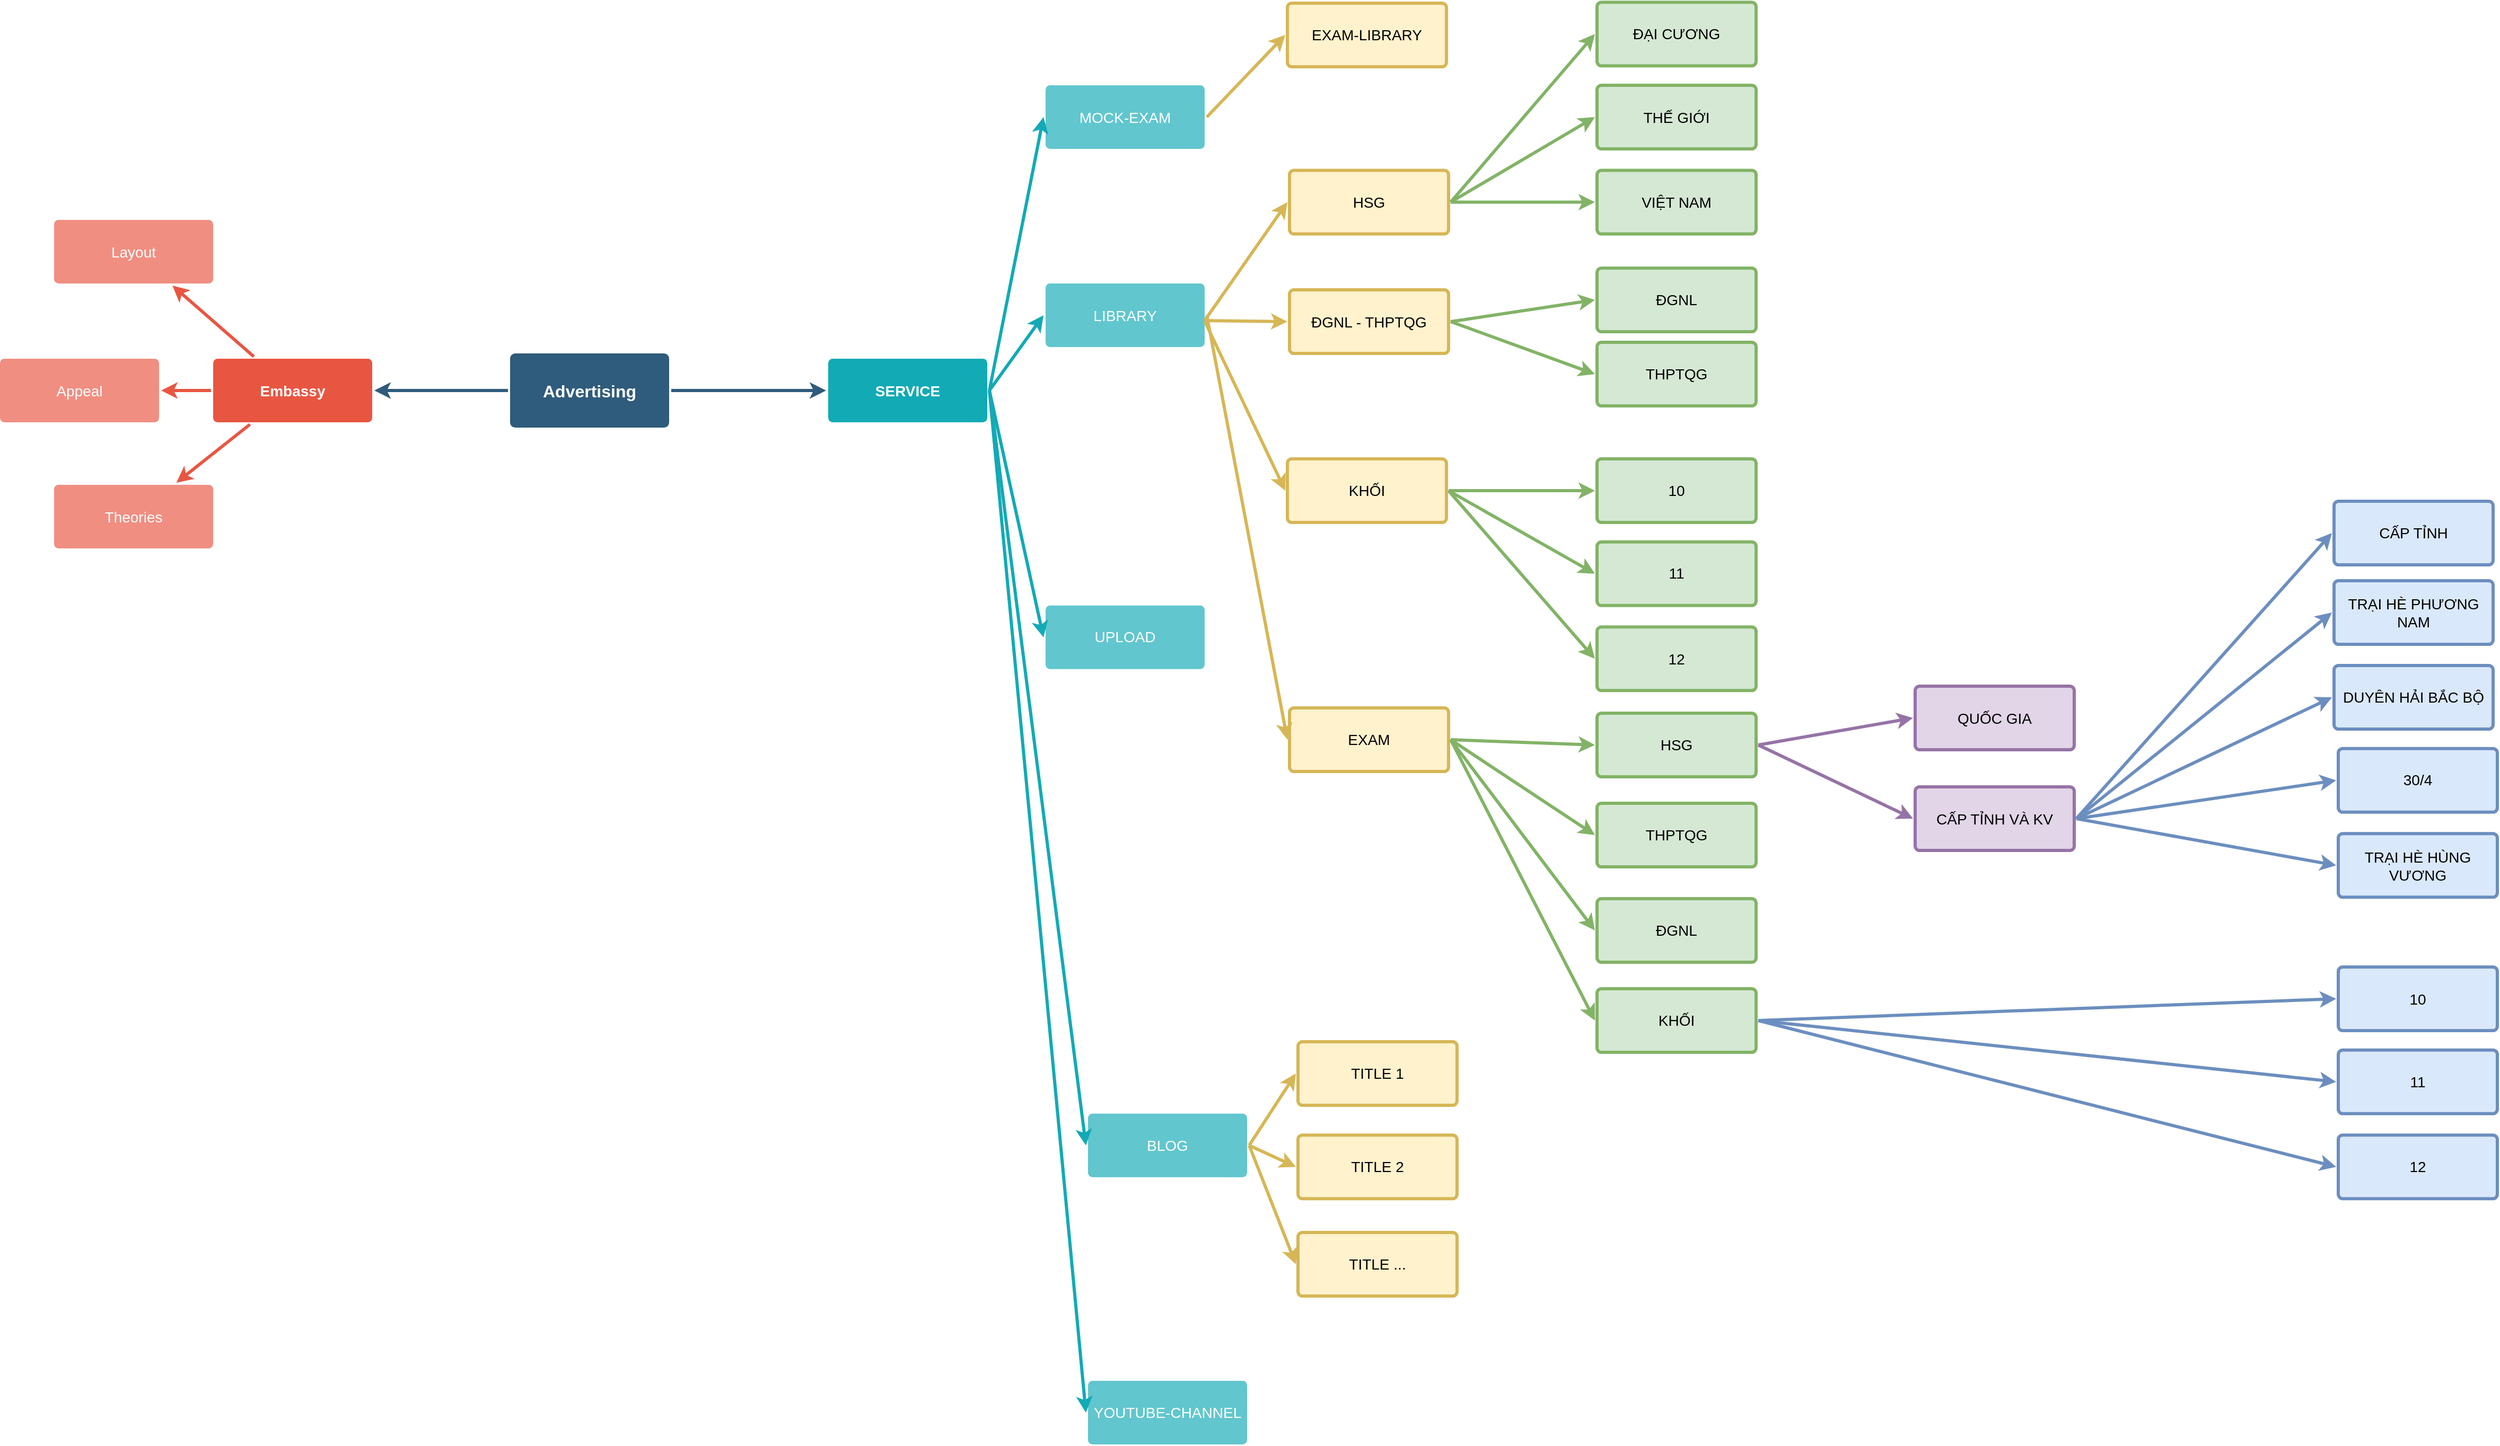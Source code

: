 <mxfile version="21.1.1" type="github">
  <diagram id="6a731a19-8d31-9384-78a2-239565b7b9f0" name="Page-1">
    <mxGraphModel dx="2280" dy="1538" grid="1" gridSize="10" guides="1" tooltips="1" connect="1" arrows="1" fold="1" page="1" pageScale="1" pageWidth="4681" pageHeight="3300" background="none" math="0" shadow="0">
      <root>
        <mxCell id="0" />
        <mxCell id="1" parent="0" />
        <mxCell id="1746" value="" style="edgeStyle=none;rounded=0;jumpStyle=none;html=1;shadow=0;labelBackgroundColor=none;startArrow=none;startFill=0;endArrow=classic;endFill=1;jettySize=auto;orthogonalLoop=1;strokeColor=#2F5B7C;strokeWidth=3;fontFamily=Helvetica;fontSize=16;fontColor=#23445D;spacing=5;" parent="1" source="1749" target="1771" edge="1">
          <mxGeometry relative="1" as="geometry" />
        </mxCell>
        <mxCell id="1748" value="" style="edgeStyle=none;rounded=0;jumpStyle=none;html=1;shadow=0;labelBackgroundColor=none;startArrow=none;startFill=0;endArrow=classic;endFill=1;jettySize=auto;orthogonalLoop=1;strokeColor=#2F5B7C;strokeWidth=3;fontFamily=Helvetica;fontSize=16;fontColor=#23445D;spacing=5;" parent="1" source="1749" target="1753" edge="1">
          <mxGeometry relative="1" as="geometry" />
        </mxCell>
        <mxCell id="1749" value="Advertising" style="rounded=1;whiteSpace=wrap;html=1;shadow=0;labelBackgroundColor=none;strokeColor=none;strokeWidth=3;fillColor=#2F5B7C;fontFamily=Helvetica;fontSize=16;fontColor=#FFFFFF;align=center;fontStyle=1;spacing=5;arcSize=7;perimeterSpacing=2;" parent="1" vertex="1">
          <mxGeometry x="495" y="380.5" width="150" height="70" as="geometry" />
        </mxCell>
        <mxCell id="1750" value="" style="edgeStyle=none;rounded=1;jumpStyle=none;html=1;shadow=0;labelBackgroundColor=none;startArrow=none;startFill=0;jettySize=auto;orthogonalLoop=1;strokeColor=#E85642;strokeWidth=3;fontFamily=Helvetica;fontSize=14;fontColor=#FFFFFF;spacing=5;fontStyle=1;fillColor=#b0e3e6;" parent="1" source="1753" target="1756" edge="1">
          <mxGeometry relative="1" as="geometry" />
        </mxCell>
        <mxCell id="1751" value="" style="edgeStyle=none;rounded=1;jumpStyle=none;html=1;shadow=0;labelBackgroundColor=none;startArrow=none;startFill=0;jettySize=auto;orthogonalLoop=1;strokeColor=#E85642;strokeWidth=3;fontFamily=Helvetica;fontSize=14;fontColor=#FFFFFF;spacing=5;fontStyle=1;fillColor=#b0e3e6;" parent="1" source="1753" target="1755" edge="1">
          <mxGeometry relative="1" as="geometry" />
        </mxCell>
        <mxCell id="1752" value="" style="edgeStyle=none;rounded=1;jumpStyle=none;html=1;shadow=0;labelBackgroundColor=none;startArrow=none;startFill=0;jettySize=auto;orthogonalLoop=1;strokeColor=#E85642;strokeWidth=3;fontFamily=Helvetica;fontSize=14;fontColor=#FFFFFF;spacing=5;fontStyle=1;fillColor=#b0e3e6;" parent="1" source="1753" target="1754" edge="1">
          <mxGeometry relative="1" as="geometry" />
        </mxCell>
        <mxCell id="1753" value="Embassy" style="rounded=1;whiteSpace=wrap;html=1;shadow=0;labelBackgroundColor=none;strokeColor=none;strokeWidth=3;fillColor=#e85642;fontFamily=Helvetica;fontSize=14;fontColor=#FFFFFF;align=center;spacing=5;fontStyle=1;arcSize=7;perimeterSpacing=2;" parent="1" vertex="1">
          <mxGeometry x="215" y="385.5" width="150" height="60" as="geometry" />
        </mxCell>
        <mxCell id="1754" value="Theories" style="rounded=1;whiteSpace=wrap;html=1;shadow=0;labelBackgroundColor=none;strokeColor=none;strokeWidth=3;fillColor=#f08e81;fontFamily=Helvetica;fontSize=14;fontColor=#FFFFFF;align=center;spacing=5;fontStyle=0;arcSize=7;perimeterSpacing=2;" parent="1" vertex="1">
          <mxGeometry x="65" y="504.5" width="150" height="60" as="geometry" />
        </mxCell>
        <mxCell id="1755" value="Appeal" style="rounded=1;whiteSpace=wrap;html=1;shadow=0;labelBackgroundColor=none;strokeColor=none;strokeWidth=3;fillColor=#f08e81;fontFamily=Helvetica;fontSize=14;fontColor=#FFFFFF;align=center;spacing=5;fontStyle=0;arcSize=7;perimeterSpacing=2;" parent="1" vertex="1">
          <mxGeometry x="14" y="385.5" width="150" height="60" as="geometry" />
        </mxCell>
        <mxCell id="1756" value="Layout" style="rounded=1;whiteSpace=wrap;html=1;shadow=0;labelBackgroundColor=none;strokeColor=none;strokeWidth=3;fillColor=#f08e81;fontFamily=Helvetica;fontSize=14;fontColor=#FFFFFF;align=center;spacing=5;fontStyle=0;arcSize=7;perimeterSpacing=2;" parent="1" vertex="1">
          <mxGeometry x="65" y="254.5" width="150" height="60" as="geometry" />
        </mxCell>
        <mxCell id="1771" value="SERVICE" style="rounded=1;whiteSpace=wrap;html=1;shadow=0;labelBackgroundColor=none;strokeColor=none;strokeWidth=3;fillColor=#12aab5;fontFamily=Helvetica;fontSize=14;fontColor=#FFFFFF;align=center;spacing=5;fontStyle=1;arcSize=7;perimeterSpacing=2;" parent="1" vertex="1">
          <mxGeometry x="795" y="385.5" width="150" height="60" as="geometry" />
        </mxCell>
        <mxCell id="1772" value="UPLOAD" style="rounded=1;whiteSpace=wrap;html=1;shadow=0;labelBackgroundColor=none;strokeColor=none;strokeWidth=3;fillColor=#61c6ce;fontFamily=Helvetica;fontSize=14;fontColor=#FFFFFF;align=center;spacing=5;fontStyle=0;arcSize=7;perimeterSpacing=2;" parent="1" vertex="1">
          <mxGeometry x="1000" y="618.37" width="150" height="60" as="geometry" />
        </mxCell>
        <mxCell id="1773" value="" style="edgeStyle=none;rounded=1;jumpStyle=none;html=1;shadow=0;labelBackgroundColor=none;startArrow=none;startFill=0;jettySize=auto;orthogonalLoop=1;strokeColor=#12AAB5;strokeWidth=3;fontFamily=Helvetica;fontSize=14;fontColor=#FFFFFF;spacing=5;fontStyle=1;fillColor=#b0e3e6;entryX=0;entryY=0.5;entryDx=0;entryDy=0;exitX=1;exitY=0.5;exitDx=0;exitDy=0;" parent="1" source="1771" target="1772" edge="1">
          <mxGeometry relative="1" as="geometry" />
        </mxCell>
        <mxCell id="1774" value="BLOG" style="rounded=1;whiteSpace=wrap;html=1;shadow=0;labelBackgroundColor=none;strokeColor=none;strokeWidth=3;fillColor=#61c6ce;fontFamily=Helvetica;fontSize=14;fontColor=#FFFFFF;align=center;spacing=5;fontStyle=0;arcSize=7;perimeterSpacing=2;" parent="1" vertex="1">
          <mxGeometry x="1040" y="1097.87" width="150" height="60" as="geometry" />
        </mxCell>
        <mxCell id="1775" value="" style="edgeStyle=none;rounded=1;jumpStyle=none;html=1;shadow=0;labelBackgroundColor=none;startArrow=none;startFill=0;jettySize=auto;orthogonalLoop=1;strokeColor=#12AAB5;strokeWidth=3;fontFamily=Helvetica;fontSize=14;fontColor=#FFFFFF;spacing=5;fontStyle=1;fillColor=#b0e3e6;entryX=0;entryY=0.5;entryDx=0;entryDy=0;exitX=1;exitY=0.5;exitDx=0;exitDy=0;" parent="1" source="1771" target="1774" edge="1">
          <mxGeometry relative="1" as="geometry" />
        </mxCell>
        <mxCell id="1776" value="LIBRARY" style="rounded=1;whiteSpace=wrap;html=1;shadow=0;labelBackgroundColor=none;strokeColor=none;strokeWidth=3;fillColor=#61c6ce;fontFamily=Helvetica;fontSize=14;fontColor=#FFFFFF;align=center;spacing=5;fontStyle=0;arcSize=7;perimeterSpacing=2;" parent="1" vertex="1">
          <mxGeometry x="1000" y="314.5" width="150" height="60" as="geometry" />
        </mxCell>
        <mxCell id="1777" value="" style="edgeStyle=none;rounded=1;jumpStyle=none;html=1;shadow=0;labelBackgroundColor=none;startArrow=none;startFill=0;jettySize=auto;orthogonalLoop=1;strokeColor=#12AAB5;strokeWidth=3;fontFamily=Helvetica;fontSize=14;fontColor=#FFFFFF;spacing=5;fontStyle=1;fillColor=#b0e3e6;entryX=0;entryY=0.5;entryDx=0;entryDy=0;exitX=1;exitY=0.5;exitDx=0;exitDy=0;" parent="1" source="1771" target="1776" edge="1">
          <mxGeometry relative="1" as="geometry" />
        </mxCell>
        <mxCell id="1778" value="MOCK-EXAM" style="rounded=1;whiteSpace=wrap;html=1;shadow=0;labelBackgroundColor=none;strokeColor=none;strokeWidth=3;fillColor=#61c6ce;fontFamily=Helvetica;fontSize=14;fontColor=#FFFFFF;align=center;spacing=5;fontStyle=0;arcSize=7;perimeterSpacing=2;" parent="1" vertex="1">
          <mxGeometry x="1000" y="127.5" width="150" height="60" as="geometry" />
        </mxCell>
        <mxCell id="1779" value="" style="edgeStyle=none;rounded=1;jumpStyle=none;html=1;shadow=0;labelBackgroundColor=none;startArrow=none;startFill=0;jettySize=auto;orthogonalLoop=1;strokeColor=#12AAB5;strokeWidth=3;fontFamily=Helvetica;fontSize=14;fontColor=#FFFFFF;spacing=5;fontStyle=1;fillColor=#b0e3e6;entryX=0;entryY=0.5;entryDx=0;entryDy=0;exitX=1;exitY=0.5;exitDx=0;exitDy=0;" parent="1" source="1771" target="1778" edge="1">
          <mxGeometry relative="1" as="geometry" />
        </mxCell>
        <mxCell id="DbFOadBx9GIm5DyImWNw-1779" value="YOUTUBE-CHANNEL" style="rounded=1;whiteSpace=wrap;html=1;shadow=0;labelBackgroundColor=none;strokeColor=none;strokeWidth=3;fillColor=#61c6ce;fontFamily=Helvetica;fontSize=14;fontColor=#FFFFFF;align=center;spacing=5;fontStyle=0;arcSize=7;perimeterSpacing=2;" vertex="1" parent="1">
          <mxGeometry x="1040" y="1350" width="150" height="60" as="geometry" />
        </mxCell>
        <mxCell id="DbFOadBx9GIm5DyImWNw-1782" value="HSG" style="rounded=1;whiteSpace=wrap;html=1;shadow=0;labelBackgroundColor=none;strokeColor=#82b366;strokeWidth=3;fillColor=#d5e8d4;fontFamily=Helvetica;fontSize=14;align=center;spacing=5;fontStyle=0;arcSize=7;perimeterSpacing=2;" vertex="1" parent="1">
          <mxGeometry x="1520" y="720" width="150" height="60" as="geometry" />
        </mxCell>
        <mxCell id="DbFOadBx9GIm5DyImWNw-1785" value="" style="edgeStyle=none;rounded=1;jumpStyle=none;html=1;shadow=0;labelBackgroundColor=none;startArrow=none;startFill=0;jettySize=auto;orthogonalLoop=1;strokeColor=#82b366;strokeWidth=3;fontFamily=Helvetica;fontSize=14;fontColor=#FFFFFF;spacing=5;fontStyle=1;fillColor=#d5e8d4;entryX=0;entryY=0.5;entryDx=0;entryDy=0;exitX=1;exitY=0.5;exitDx=0;exitDy=0;" edge="1" parent="1" source="DbFOadBx9GIm5DyImWNw-1809" target="DbFOadBx9GIm5DyImWNw-1782">
          <mxGeometry relative="1" as="geometry">
            <mxPoint x="1722" y="59.5" as="sourcePoint" />
            <mxPoint x="1770" y="131" as="targetPoint" />
          </mxGeometry>
        </mxCell>
        <mxCell id="DbFOadBx9GIm5DyImWNw-1786" value="EXAM-LIBRARY" style="rounded=1;whiteSpace=wrap;html=1;shadow=0;labelBackgroundColor=none;strokeColor=#d6b656;strokeWidth=3;fillColor=#fff2cc;fontFamily=Helvetica;fontSize=14;align=center;spacing=5;fontStyle=0;arcSize=7;perimeterSpacing=2;" vertex="1" parent="1">
          <mxGeometry x="1228" y="50" width="150" height="60" as="geometry" />
        </mxCell>
        <mxCell id="DbFOadBx9GIm5DyImWNw-1787" value="" style="edgeStyle=none;rounded=1;jumpStyle=none;html=1;shadow=0;labelBackgroundColor=none;startArrow=none;startFill=0;jettySize=auto;orthogonalLoop=1;strokeColor=#d6b656;strokeWidth=3;fontFamily=Helvetica;fontSize=14;fontColor=#FFFFFF;spacing=5;fontStyle=1;fillColor=#fff2cc;entryX=0;entryY=0.5;entryDx=0;entryDy=0;exitX=1;exitY=0.5;exitDx=0;exitDy=0;" edge="1" parent="1" target="DbFOadBx9GIm5DyImWNw-1786" source="1778">
          <mxGeometry relative="1" as="geometry">
            <mxPoint x="1170" y="145" as="sourcePoint" />
            <mxPoint x="1026" y="181" as="targetPoint" />
          </mxGeometry>
        </mxCell>
        <mxCell id="DbFOadBx9GIm5DyImWNw-1788" value="HSG" style="rounded=1;whiteSpace=wrap;html=1;shadow=0;labelBackgroundColor=none;strokeColor=#d6b656;strokeWidth=3;fillColor=#fff2cc;fontFamily=Helvetica;fontSize=14;align=center;spacing=5;fontStyle=0;arcSize=7;perimeterSpacing=2;" vertex="1" parent="1">
          <mxGeometry x="1230" y="207.75" width="150" height="60" as="geometry" />
        </mxCell>
        <mxCell id="DbFOadBx9GIm5DyImWNw-1790" value="ĐGNL - THPTQG" style="rounded=1;whiteSpace=wrap;html=1;shadow=0;labelBackgroundColor=none;strokeColor=#d6b656;strokeWidth=3;fillColor=#fff2cc;fontFamily=Helvetica;fontSize=14;align=center;spacing=5;fontStyle=0;arcSize=7;perimeterSpacing=2;" vertex="1" parent="1">
          <mxGeometry x="1230" y="320.5" width="150" height="60" as="geometry" />
        </mxCell>
        <mxCell id="DbFOadBx9GIm5DyImWNw-1791" value="" style="edgeStyle=none;rounded=1;jumpStyle=none;html=1;shadow=0;labelBackgroundColor=none;startArrow=none;startFill=0;jettySize=auto;orthogonalLoop=1;strokeColor=#d6b656;strokeWidth=3;fontFamily=Helvetica;fontSize=14;fontColor=#FFFFFF;spacing=5;fontStyle=1;fillColor=#fff2cc;entryX=0;entryY=0.5;entryDx=0;entryDy=0;exitX=1;exitY=0.5;exitDx=0;exitDy=0;" edge="1" parent="1" target="DbFOadBx9GIm5DyImWNw-1788">
          <mxGeometry relative="1" as="geometry">
            <mxPoint x="1150" y="349.5" as="sourcePoint" />
            <mxPoint x="1006" y="385.5" as="targetPoint" />
          </mxGeometry>
        </mxCell>
        <mxCell id="DbFOadBx9GIm5DyImWNw-1793" value="" style="edgeStyle=none;rounded=1;jumpStyle=none;html=1;shadow=0;labelBackgroundColor=none;startArrow=none;startFill=0;jettySize=auto;orthogonalLoop=1;strokeColor=#d6b656;strokeWidth=3;fontFamily=Helvetica;fontSize=14;fontColor=#FFFFFF;spacing=5;fontStyle=1;fillColor=#fff2cc;entryX=0;entryY=0.5;entryDx=0;entryDy=0;exitX=1;exitY=0.5;exitDx=0;exitDy=0;" edge="1" parent="1" target="DbFOadBx9GIm5DyImWNw-1790">
          <mxGeometry relative="1" as="geometry">
            <mxPoint x="1150" y="349.5" as="sourcePoint" />
            <mxPoint x="1198" y="420.5" as="targetPoint" />
          </mxGeometry>
        </mxCell>
        <mxCell id="DbFOadBx9GIm5DyImWNw-1794" value="KHỐI" style="rounded=1;whiteSpace=wrap;html=1;shadow=0;labelBackgroundColor=none;strokeColor=#d6b656;strokeWidth=3;fillColor=#fff2cc;fontFamily=Helvetica;fontSize=14;align=center;spacing=5;fontStyle=0;arcSize=7;perimeterSpacing=2;" vertex="1" parent="1">
          <mxGeometry x="1228" y="480" width="150" height="60" as="geometry" />
        </mxCell>
        <mxCell id="DbFOadBx9GIm5DyImWNw-1795" value="" style="edgeStyle=none;rounded=1;jumpStyle=none;html=1;shadow=0;labelBackgroundColor=none;startArrow=none;startFill=0;jettySize=auto;orthogonalLoop=1;strokeColor=#d6b656;strokeWidth=3;fontFamily=Helvetica;fontSize=14;fontColor=#FFFFFF;spacing=5;fontStyle=1;fillColor=#fff2cc;entryX=0;entryY=0.5;entryDx=0;entryDy=0;" edge="1" parent="1" target="DbFOadBx9GIm5DyImWNw-1794">
          <mxGeometry relative="1" as="geometry">
            <mxPoint x="1150" y="350" as="sourcePoint" />
            <mxPoint x="1198" y="466" as="targetPoint" />
          </mxGeometry>
        </mxCell>
        <mxCell id="DbFOadBx9GIm5DyImWNw-1796" value="10" style="rounded=1;whiteSpace=wrap;html=1;shadow=0;labelBackgroundColor=none;strokeColor=#82b366;strokeWidth=3;fillColor=#d5e8d4;fontFamily=Helvetica;fontSize=14;align=center;spacing=5;fontStyle=0;arcSize=7;perimeterSpacing=2;" vertex="1" parent="1">
          <mxGeometry x="1520" y="480" width="150" height="60" as="geometry" />
        </mxCell>
        <mxCell id="DbFOadBx9GIm5DyImWNw-1797" value="" style="edgeStyle=none;rounded=1;jumpStyle=none;html=1;shadow=0;labelBackgroundColor=none;startArrow=none;startFill=0;jettySize=auto;orthogonalLoop=1;strokeColor=#82b366;strokeWidth=3;fontFamily=Helvetica;fontSize=14;fontColor=#FFFFFF;spacing=5;fontStyle=1;fillColor=#d5e8d4;entryX=0;entryY=0.5;entryDx=0;entryDy=0;exitX=1;exitY=0.5;exitDx=0;exitDy=0;" edge="1" parent="1" target="DbFOadBx9GIm5DyImWNw-1796" source="DbFOadBx9GIm5DyImWNw-1794">
          <mxGeometry relative="1" as="geometry">
            <mxPoint x="1670" y="358.38" as="sourcePoint" />
            <mxPoint x="1718" y="474.38" as="targetPoint" />
          </mxGeometry>
        </mxCell>
        <mxCell id="DbFOadBx9GIm5DyImWNw-1798" value="11" style="rounded=1;whiteSpace=wrap;html=1;shadow=0;labelBackgroundColor=none;strokeColor=#82b366;strokeWidth=3;fillColor=#d5e8d4;fontFamily=Helvetica;fontSize=14;align=center;spacing=5;fontStyle=0;arcSize=7;perimeterSpacing=2;" vertex="1" parent="1">
          <mxGeometry x="1520" y="558.37" width="150" height="60" as="geometry" />
        </mxCell>
        <mxCell id="DbFOadBx9GIm5DyImWNw-1799" value="" style="edgeStyle=none;rounded=1;jumpStyle=none;html=1;shadow=0;labelBackgroundColor=none;startArrow=none;startFill=0;jettySize=auto;orthogonalLoop=1;strokeColor=#82b366;strokeWidth=3;fontFamily=Helvetica;fontSize=14;fontColor=#FFFFFF;spacing=5;fontStyle=1;fillColor=#d5e8d4;entryX=0;entryY=0.5;entryDx=0;entryDy=0;exitX=1;exitY=0.5;exitDx=0;exitDy=0;" edge="1" parent="1" target="DbFOadBx9GIm5DyImWNw-1798" source="DbFOadBx9GIm5DyImWNw-1794">
          <mxGeometry relative="1" as="geometry">
            <mxPoint x="1670" y="470" as="sourcePoint" />
            <mxPoint x="1718" y="586" as="targetPoint" />
          </mxGeometry>
        </mxCell>
        <mxCell id="DbFOadBx9GIm5DyImWNw-1800" value="12" style="rounded=1;whiteSpace=wrap;html=1;shadow=0;labelBackgroundColor=none;strokeColor=#82b366;strokeWidth=3;fillColor=#d5e8d4;fontFamily=Helvetica;fontSize=14;align=center;spacing=5;fontStyle=0;arcSize=7;perimeterSpacing=2;" vertex="1" parent="1">
          <mxGeometry x="1520" y="638.62" width="150" height="60" as="geometry" />
        </mxCell>
        <mxCell id="DbFOadBx9GIm5DyImWNw-1801" value="" style="edgeStyle=none;rounded=1;jumpStyle=none;html=1;shadow=0;labelBackgroundColor=none;startArrow=none;startFill=0;jettySize=auto;orthogonalLoop=1;strokeColor=#82b366;strokeWidth=3;fontFamily=Helvetica;fontSize=14;fontColor=#FFFFFF;spacing=5;fontStyle=1;fillColor=#d5e8d4;entryX=0;entryY=0.5;entryDx=0;entryDy=0;exitX=1;exitY=0.5;exitDx=0;exitDy=0;" edge="1" parent="1" target="DbFOadBx9GIm5DyImWNw-1800" source="DbFOadBx9GIm5DyImWNw-1794">
          <mxGeometry relative="1" as="geometry">
            <mxPoint x="1620" y="530" as="sourcePoint" />
            <mxPoint x="1706" y="633" as="targetPoint" />
          </mxGeometry>
        </mxCell>
        <mxCell id="DbFOadBx9GIm5DyImWNw-1802" value="ĐẠI CƯƠNG" style="rounded=1;whiteSpace=wrap;html=1;shadow=0;labelBackgroundColor=none;strokeColor=#82b366;strokeWidth=3;fillColor=#d5e8d4;fontFamily=Helvetica;fontSize=14;align=center;spacing=5;fontStyle=0;arcSize=7;perimeterSpacing=2;" vertex="1" parent="1">
          <mxGeometry x="1520" y="49.13" width="150" height="60" as="geometry" />
        </mxCell>
        <mxCell id="DbFOadBx9GIm5DyImWNw-1803" value="" style="edgeStyle=none;rounded=1;jumpStyle=none;html=1;shadow=0;labelBackgroundColor=none;startArrow=none;startFill=0;jettySize=auto;orthogonalLoop=1;strokeColor=#82b366;strokeWidth=3;fontFamily=Helvetica;fontSize=14;fontColor=#FFFFFF;spacing=5;fontStyle=1;fillColor=#d5e8d4;entryX=0;entryY=0.5;entryDx=0;entryDy=0;exitX=1;exitY=0.5;exitDx=0;exitDy=0;" edge="1" parent="1" target="DbFOadBx9GIm5DyImWNw-1802" source="DbFOadBx9GIm5DyImWNw-1788">
          <mxGeometry relative="1" as="geometry">
            <mxPoint x="1650" y="204.88" as="sourcePoint" />
            <mxPoint x="1736" y="196.26" as="targetPoint" />
          </mxGeometry>
        </mxCell>
        <mxCell id="DbFOadBx9GIm5DyImWNw-1804" value="THẾ GIỚI" style="rounded=1;whiteSpace=wrap;html=1;shadow=0;labelBackgroundColor=none;strokeColor=#82b366;strokeWidth=3;fillColor=#d5e8d4;fontFamily=Helvetica;fontSize=14;align=center;spacing=5;fontStyle=0;arcSize=7;perimeterSpacing=2;" vertex="1" parent="1">
          <mxGeometry x="1520" y="127.5" width="150" height="60" as="geometry" />
        </mxCell>
        <mxCell id="DbFOadBx9GIm5DyImWNw-1805" value="" style="edgeStyle=none;rounded=1;jumpStyle=none;html=1;shadow=0;labelBackgroundColor=none;startArrow=none;startFill=0;jettySize=auto;orthogonalLoop=1;strokeColor=#82b366;strokeWidth=3;fontFamily=Helvetica;fontSize=14;fontColor=#FFFFFF;spacing=5;fontStyle=1;fillColor=#d5e8d4;entryX=0;entryY=0.5;entryDx=0;entryDy=0;exitX=1;exitY=0.5;exitDx=0;exitDy=0;" edge="1" parent="1" target="DbFOadBx9GIm5DyImWNw-1804" source="DbFOadBx9GIm5DyImWNw-1788">
          <mxGeometry relative="1" as="geometry">
            <mxPoint x="1640" y="240" as="sourcePoint" />
            <mxPoint x="1736" y="307.88" as="targetPoint" />
          </mxGeometry>
        </mxCell>
        <mxCell id="DbFOadBx9GIm5DyImWNw-1806" value="VIỆT NAM" style="rounded=1;whiteSpace=wrap;html=1;shadow=0;labelBackgroundColor=none;strokeColor=#82b366;strokeWidth=3;fillColor=#d5e8d4;fontFamily=Helvetica;fontSize=14;align=center;spacing=5;fontStyle=0;arcSize=7;perimeterSpacing=2;" vertex="1" parent="1">
          <mxGeometry x="1520" y="207.75" width="150" height="60" as="geometry" />
        </mxCell>
        <mxCell id="DbFOadBx9GIm5DyImWNw-1807" value="" style="edgeStyle=none;rounded=1;jumpStyle=none;html=1;shadow=0;labelBackgroundColor=none;startArrow=none;startFill=0;jettySize=auto;orthogonalLoop=1;strokeColor=#82b366;strokeWidth=3;fontFamily=Helvetica;fontSize=14;fontColor=#FFFFFF;spacing=5;fontStyle=1;fillColor=#d5e8d4;entryX=0;entryY=0.5;entryDx=0;entryDy=0;exitX=1;exitY=0.5;exitDx=0;exitDy=0;" edge="1" parent="1" target="DbFOadBx9GIm5DyImWNw-1806" source="DbFOadBx9GIm5DyImWNw-1788">
          <mxGeometry relative="1" as="geometry">
            <mxPoint x="1650" y="204.88" as="sourcePoint" />
            <mxPoint x="1724" y="354.88" as="targetPoint" />
          </mxGeometry>
        </mxCell>
        <mxCell id="DbFOadBx9GIm5DyImWNw-1809" value="EXAM" style="rounded=1;whiteSpace=wrap;html=1;shadow=0;labelBackgroundColor=none;strokeColor=#d6b656;strokeWidth=3;fillColor=#fff2cc;fontFamily=Helvetica;fontSize=14;align=center;spacing=5;fontStyle=0;arcSize=7;perimeterSpacing=2;" vertex="1" parent="1">
          <mxGeometry x="1230" y="715" width="150" height="60" as="geometry" />
        </mxCell>
        <mxCell id="DbFOadBx9GIm5DyImWNw-1810" value="" style="edgeStyle=none;rounded=1;jumpStyle=none;html=1;shadow=0;labelBackgroundColor=none;startArrow=none;startFill=0;jettySize=auto;orthogonalLoop=1;strokeColor=#d6b656;strokeWidth=3;fontFamily=Helvetica;fontSize=14;fontColor=#FFFFFF;spacing=5;fontStyle=1;fillColor=#fff2cc;entryX=0;entryY=0.5;entryDx=0;entryDy=0;exitX=1;exitY=0.5;exitDx=0;exitDy=0;" edge="1" parent="1" source="1776" target="DbFOadBx9GIm5DyImWNw-1809">
          <mxGeometry relative="1" as="geometry">
            <mxPoint x="1130" y="400" as="sourcePoint" />
            <mxPoint x="1256" y="510.25" as="targetPoint" />
          </mxGeometry>
        </mxCell>
        <mxCell id="DbFOadBx9GIm5DyImWNw-1813" value="ĐGNL" style="rounded=1;whiteSpace=wrap;html=1;shadow=0;labelBackgroundColor=none;strokeColor=#82b366;strokeWidth=3;fillColor=#d5e8d4;fontFamily=Helvetica;fontSize=14;align=center;spacing=5;fontStyle=0;arcSize=7;perimeterSpacing=2;" vertex="1" parent="1">
          <mxGeometry x="1520" y="300" width="150" height="60" as="geometry" />
        </mxCell>
        <mxCell id="DbFOadBx9GIm5DyImWNw-1814" value="" style="edgeStyle=none;rounded=1;jumpStyle=none;html=1;shadow=0;labelBackgroundColor=none;startArrow=none;startFill=0;jettySize=auto;orthogonalLoop=1;strokeColor=#82b366;strokeWidth=3;fontFamily=Helvetica;fontSize=14;fontColor=#FFFFFF;spacing=5;fontStyle=1;fillColor=#d5e8d4;entryX=0;entryY=0.5;entryDx=0;entryDy=0;exitX=1;exitY=0.5;exitDx=0;exitDy=0;" edge="1" parent="1" target="DbFOadBx9GIm5DyImWNw-1813" source="DbFOadBx9GIm5DyImWNw-1790">
          <mxGeometry relative="1" as="geometry">
            <mxPoint x="1420" y="344.75" as="sourcePoint" />
            <mxPoint x="1762" y="461.63" as="targetPoint" />
          </mxGeometry>
        </mxCell>
        <mxCell id="DbFOadBx9GIm5DyImWNw-1815" value="THPTQG" style="rounded=1;whiteSpace=wrap;html=1;shadow=0;labelBackgroundColor=none;strokeColor=#82b366;strokeWidth=3;fillColor=#d5e8d4;fontFamily=Helvetica;fontSize=14;align=center;spacing=5;fontStyle=0;arcSize=7;perimeterSpacing=2;" vertex="1" parent="1">
          <mxGeometry x="1520" y="370" width="150" height="60" as="geometry" />
        </mxCell>
        <mxCell id="DbFOadBx9GIm5DyImWNw-1816" value="" style="edgeStyle=none;rounded=1;jumpStyle=none;html=1;shadow=0;labelBackgroundColor=none;startArrow=none;startFill=0;jettySize=auto;orthogonalLoop=1;strokeColor=#82b366;strokeWidth=3;fontFamily=Helvetica;fontSize=14;fontColor=#FFFFFF;spacing=5;fontStyle=1;fillColor=#d5e8d4;entryX=0;entryY=0.5;entryDx=0;entryDy=0;exitX=1;exitY=0.5;exitDx=0;exitDy=0;" edge="1" parent="1" target="DbFOadBx9GIm5DyImWNw-1815" source="DbFOadBx9GIm5DyImWNw-1790">
          <mxGeometry relative="1" as="geometry">
            <mxPoint x="1382" y="446.5" as="sourcePoint" />
            <mxPoint x="1762" y="557.13" as="targetPoint" />
          </mxGeometry>
        </mxCell>
        <mxCell id="DbFOadBx9GIm5DyImWNw-1817" value="THPTQG" style="rounded=1;whiteSpace=wrap;html=1;shadow=0;labelBackgroundColor=none;strokeColor=#82b366;strokeWidth=3;fillColor=#d5e8d4;fontFamily=Helvetica;fontSize=14;align=center;spacing=5;fontStyle=0;arcSize=7;perimeterSpacing=2;" vertex="1" parent="1">
          <mxGeometry x="1520" y="805" width="150" height="60" as="geometry" />
        </mxCell>
        <mxCell id="DbFOadBx9GIm5DyImWNw-1818" value="" style="edgeStyle=none;rounded=1;jumpStyle=none;html=1;shadow=0;labelBackgroundColor=none;startArrow=none;startFill=0;jettySize=auto;orthogonalLoop=1;strokeColor=#82b366;strokeWidth=3;fontFamily=Helvetica;fontSize=14;fontColor=#FFFFFF;spacing=5;fontStyle=1;fillColor=#d5e8d4;entryX=0;entryY=0.5;entryDx=0;entryDy=0;exitX=1;exitY=0.5;exitDx=0;exitDy=0;" edge="1" parent="1" target="DbFOadBx9GIm5DyImWNw-1817" source="DbFOadBx9GIm5DyImWNw-1809">
          <mxGeometry relative="1" as="geometry">
            <mxPoint x="1390" y="820" as="sourcePoint" />
            <mxPoint x="1778" y="206" as="targetPoint" />
          </mxGeometry>
        </mxCell>
        <mxCell id="DbFOadBx9GIm5DyImWNw-1819" value="ĐGNL" style="rounded=1;whiteSpace=wrap;html=1;shadow=0;labelBackgroundColor=none;strokeColor=#82b366;strokeWidth=3;fillColor=#d5e8d4;fontFamily=Helvetica;fontSize=14;align=center;spacing=5;fontStyle=0;arcSize=7;perimeterSpacing=2;" vertex="1" parent="1">
          <mxGeometry x="1520" y="895" width="150" height="60" as="geometry" />
        </mxCell>
        <mxCell id="DbFOadBx9GIm5DyImWNw-1820" value="" style="edgeStyle=none;rounded=1;jumpStyle=none;html=1;shadow=0;labelBackgroundColor=none;startArrow=none;startFill=0;jettySize=auto;orthogonalLoop=1;strokeColor=#82b366;strokeWidth=3;fontFamily=Helvetica;fontSize=14;fontColor=#FFFFFF;spacing=5;fontStyle=1;fillColor=#d5e8d4;entryX=0;entryY=0.5;entryDx=0;entryDy=0;exitX=1;exitY=0.5;exitDx=0;exitDy=0;" edge="1" parent="1" target="DbFOadBx9GIm5DyImWNw-1819" source="DbFOadBx9GIm5DyImWNw-1809">
          <mxGeometry relative="1" as="geometry">
            <mxPoint x="1392" y="755" as="sourcePoint" />
            <mxPoint x="1788" y="216" as="targetPoint" />
          </mxGeometry>
        </mxCell>
        <mxCell id="DbFOadBx9GIm5DyImWNw-1821" value="10" style="rounded=1;whiteSpace=wrap;html=1;shadow=0;labelBackgroundColor=none;strokeColor=#6c8ebf;strokeWidth=3;fillColor=#dae8fc;fontFamily=Helvetica;fontSize=14;align=center;spacing=5;fontStyle=0;arcSize=7;perimeterSpacing=2;" vertex="1" parent="1">
          <mxGeometry x="2219" y="959.5" width="150" height="60" as="geometry" />
        </mxCell>
        <mxCell id="DbFOadBx9GIm5DyImWNw-1822" value="" style="edgeStyle=none;rounded=1;jumpStyle=none;html=1;shadow=0;labelBackgroundColor=none;startArrow=none;startFill=0;jettySize=auto;orthogonalLoop=1;strokeColor=#6c8ebf;strokeWidth=3;fontFamily=Helvetica;fontSize=14;fontColor=#FFFFFF;spacing=5;fontStyle=1;fillColor=#dae8fc;entryX=0;entryY=0.5;entryDx=0;entryDy=0;exitX=1;exitY=0.5;exitDx=0;exitDy=0;" edge="1" parent="1" target="DbFOadBx9GIm5DyImWNw-1821" source="DbFOadBx9GIm5DyImWNw-1845">
          <mxGeometry relative="1" as="geometry">
            <mxPoint x="1870" y="790.0" as="sourcePoint" />
            <mxPoint x="2216" y="959.38" as="targetPoint" />
          </mxGeometry>
        </mxCell>
        <mxCell id="DbFOadBx9GIm5DyImWNw-1823" value="11" style="rounded=1;whiteSpace=wrap;html=1;shadow=0;labelBackgroundColor=none;strokeColor=#6c8ebf;strokeWidth=3;fillColor=#dae8fc;fontFamily=Helvetica;fontSize=14;align=center;spacing=5;fontStyle=0;arcSize=7;perimeterSpacing=2;" vertex="1" parent="1">
          <mxGeometry x="2219" y="1037.87" width="150" height="60" as="geometry" />
        </mxCell>
        <mxCell id="DbFOadBx9GIm5DyImWNw-1824" value="" style="edgeStyle=none;rounded=1;jumpStyle=none;html=1;shadow=0;labelBackgroundColor=none;startArrow=none;startFill=0;jettySize=auto;orthogonalLoop=1;strokeColor=#6c8ebf;strokeWidth=3;fontFamily=Helvetica;fontSize=14;fontColor=#FFFFFF;spacing=5;fontStyle=1;fillColor=#dae8fc;entryX=0;entryY=0.5;entryDx=0;entryDy=0;exitX=1;exitY=0.5;exitDx=0;exitDy=0;" edge="1" parent="1" target="DbFOadBx9GIm5DyImWNw-1823" source="DbFOadBx9GIm5DyImWNw-1845">
          <mxGeometry relative="1" as="geometry">
            <mxPoint x="1870" y="790.0" as="sourcePoint" />
            <mxPoint x="2216" y="1071" as="targetPoint" />
          </mxGeometry>
        </mxCell>
        <mxCell id="DbFOadBx9GIm5DyImWNw-1825" value="12" style="rounded=1;whiteSpace=wrap;html=1;shadow=0;labelBackgroundColor=none;strokeColor=#6c8ebf;strokeWidth=3;fillColor=#dae8fc;fontFamily=Helvetica;fontSize=14;align=center;spacing=5;fontStyle=0;arcSize=7;perimeterSpacing=2;" vertex="1" parent="1">
          <mxGeometry x="2219" y="1118.12" width="150" height="60" as="geometry" />
        </mxCell>
        <mxCell id="DbFOadBx9GIm5DyImWNw-1826" value="" style="edgeStyle=none;rounded=1;jumpStyle=none;html=1;shadow=0;labelBackgroundColor=none;startArrow=none;startFill=0;jettySize=auto;orthogonalLoop=1;strokeColor=#6c8ebf;strokeWidth=3;fontFamily=Helvetica;fontSize=14;fontColor=#FFFFFF;spacing=5;fontStyle=1;fillColor=#dae8fc;entryX=0;entryY=0.5;entryDx=0;entryDy=0;exitX=1;exitY=0.5;exitDx=0;exitDy=0;" edge="1" parent="1" target="DbFOadBx9GIm5DyImWNw-1825" source="DbFOadBx9GIm5DyImWNw-1845">
          <mxGeometry relative="1" as="geometry">
            <mxPoint x="1870" y="790.0" as="sourcePoint" />
            <mxPoint x="2204" y="1118" as="targetPoint" />
          </mxGeometry>
        </mxCell>
        <mxCell id="DbFOadBx9GIm5DyImWNw-1827" value="QUỐC GIA" style="rounded=1;whiteSpace=wrap;html=1;shadow=0;labelBackgroundColor=none;strokeColor=#9673a6;strokeWidth=3;fillColor=#e1d5e7;fontFamily=Helvetica;fontSize=14;align=center;spacing=5;fontStyle=0;arcSize=7;perimeterSpacing=2;" vertex="1" parent="1">
          <mxGeometry x="1820" y="694.5" width="150" height="60" as="geometry" />
        </mxCell>
        <mxCell id="DbFOadBx9GIm5DyImWNw-1828" value="" style="edgeStyle=none;rounded=1;jumpStyle=none;html=1;shadow=0;labelBackgroundColor=none;startArrow=none;startFill=0;jettySize=auto;orthogonalLoop=1;strokeColor=#9673a6;strokeWidth=3;fontFamily=Helvetica;fontSize=14;fontColor=#FFFFFF;spacing=5;fontStyle=1;fillColor=#e1d5e7;entryX=0;entryY=0.5;entryDx=0;entryDy=0;exitX=1;exitY=0.5;exitDx=0;exitDy=0;" edge="1" parent="1" target="DbFOadBx9GIm5DyImWNw-1827" source="DbFOadBx9GIm5DyImWNw-1782">
          <mxGeometry relative="1" as="geometry">
            <mxPoint x="1670" y="740" as="sourcePoint" />
            <mxPoint x="2058" y="126" as="targetPoint" />
          </mxGeometry>
        </mxCell>
        <mxCell id="DbFOadBx9GIm5DyImWNw-1829" value="CẤP TỈNH VÀ KV" style="rounded=1;whiteSpace=wrap;html=1;shadow=0;labelBackgroundColor=none;strokeColor=#9673a6;strokeWidth=3;fillColor=#e1d5e7;fontFamily=Helvetica;fontSize=14;align=center;spacing=5;fontStyle=0;arcSize=7;perimeterSpacing=2;" vertex="1" parent="1">
          <mxGeometry x="1820" y="789.5" width="150" height="60" as="geometry" />
        </mxCell>
        <mxCell id="DbFOadBx9GIm5DyImWNw-1830" value="" style="edgeStyle=none;rounded=1;jumpStyle=none;html=1;shadow=0;labelBackgroundColor=none;startArrow=none;startFill=0;jettySize=auto;orthogonalLoop=1;strokeColor=#9673a6;strokeWidth=3;fontFamily=Helvetica;fontSize=14;fontColor=#FFFFFF;spacing=5;fontStyle=1;fillColor=#e1d5e7;entryX=0;entryY=0.5;entryDx=0;entryDy=0;exitX=1;exitY=0.5;exitDx=0;exitDy=0;" edge="1" parent="1" source="DbFOadBx9GIm5DyImWNw-1782" target="DbFOadBx9GIm5DyImWNw-1829">
          <mxGeometry relative="1" as="geometry">
            <mxPoint x="1682" y="760" as="sourcePoint" />
            <mxPoint x="1816" y="755" as="targetPoint" />
          </mxGeometry>
        </mxCell>
        <mxCell id="DbFOadBx9GIm5DyImWNw-1833" value="CẤP TỈNH" style="rounded=1;whiteSpace=wrap;html=1;shadow=0;labelBackgroundColor=none;strokeColor=#6c8ebf;strokeWidth=3;fillColor=#dae8fc;fontFamily=Helvetica;fontSize=14;align=center;spacing=5;fontStyle=0;arcSize=7;perimeterSpacing=2;" vertex="1" parent="1">
          <mxGeometry x="2215" y="520" width="150" height="60" as="geometry" />
        </mxCell>
        <mxCell id="DbFOadBx9GIm5DyImWNw-1834" value="" style="edgeStyle=none;rounded=1;jumpStyle=none;html=1;shadow=0;labelBackgroundColor=none;startArrow=none;startFill=0;jettySize=auto;orthogonalLoop=1;strokeColor=#6c8ebf;strokeWidth=3;fontFamily=Helvetica;fontSize=14;fontColor=#FFFFFF;spacing=5;fontStyle=1;fillColor=#dae8fc;entryX=0;entryY=0.5;entryDx=0;entryDy=0;exitX=1;exitY=0.5;exitDx=0;exitDy=0;" edge="1" parent="1" target="DbFOadBx9GIm5DyImWNw-1833" source="DbFOadBx9GIm5DyImWNw-1829">
          <mxGeometry relative="1" as="geometry">
            <mxPoint x="1942" y="799.5" as="sourcePoint" />
            <mxPoint x="2086" y="804.5" as="targetPoint" />
          </mxGeometry>
        </mxCell>
        <mxCell id="DbFOadBx9GIm5DyImWNw-1835" value="TRẠI HÈ PHƯƠNG NAM" style="rounded=1;whiteSpace=wrap;html=1;shadow=0;labelBackgroundColor=none;strokeColor=#6c8ebf;strokeWidth=3;fillColor=#dae8fc;fontFamily=Helvetica;fontSize=14;align=center;spacing=5;fontStyle=0;arcSize=7;perimeterSpacing=2;" vertex="1" parent="1">
          <mxGeometry x="2215" y="595" width="150" height="60" as="geometry" />
        </mxCell>
        <mxCell id="DbFOadBx9GIm5DyImWNw-1836" value="" style="edgeStyle=none;rounded=1;jumpStyle=none;html=1;shadow=0;labelBackgroundColor=none;startArrow=none;startFill=0;jettySize=auto;orthogonalLoop=1;strokeColor=#6c8ebf;strokeWidth=3;fontFamily=Helvetica;fontSize=14;fontColor=#FFFFFF;spacing=5;fontStyle=1;fillColor=#dae8fc;entryX=0;entryY=0.5;entryDx=0;entryDy=0;exitX=1;exitY=0.5;exitDx=0;exitDy=0;" edge="1" parent="1" target="DbFOadBx9GIm5DyImWNw-1835" source="DbFOadBx9GIm5DyImWNw-1829">
          <mxGeometry relative="1" as="geometry">
            <mxPoint x="1992" y="894.5" as="sourcePoint" />
            <mxPoint x="2106" y="879.5" as="targetPoint" />
          </mxGeometry>
        </mxCell>
        <mxCell id="DbFOadBx9GIm5DyImWNw-1837" value="DUYÊN HẢI BẮC BỘ" style="rounded=1;whiteSpace=wrap;html=1;shadow=0;labelBackgroundColor=none;strokeColor=#6c8ebf;strokeWidth=3;fillColor=#dae8fc;fontFamily=Helvetica;fontSize=14;align=center;spacing=5;fontStyle=0;arcSize=7;perimeterSpacing=2;" vertex="1" parent="1">
          <mxGeometry x="2215" y="675" width="150" height="60" as="geometry" />
        </mxCell>
        <mxCell id="DbFOadBx9GIm5DyImWNw-1838" value="30/4" style="rounded=1;whiteSpace=wrap;html=1;shadow=0;labelBackgroundColor=none;strokeColor=#6c8ebf;strokeWidth=3;fillColor=#dae8fc;fontFamily=Helvetica;fontSize=14;align=center;spacing=5;fontStyle=0;arcSize=7;perimeterSpacing=2;" vertex="1" parent="1">
          <mxGeometry x="2219" y="753.37" width="150" height="60" as="geometry" />
        </mxCell>
        <mxCell id="DbFOadBx9GIm5DyImWNw-1839" value="TRẠI HÈ HÙNG VƯƠNG" style="rounded=1;whiteSpace=wrap;html=1;shadow=0;labelBackgroundColor=none;strokeColor=#6c8ebf;strokeWidth=3;fillColor=#dae8fc;fontFamily=Helvetica;fontSize=14;align=center;spacing=5;fontStyle=0;arcSize=7;perimeterSpacing=2;" vertex="1" parent="1">
          <mxGeometry x="2219" y="833.62" width="150" height="60" as="geometry" />
        </mxCell>
        <mxCell id="DbFOadBx9GIm5DyImWNw-1840" value="" style="edgeStyle=none;rounded=1;jumpStyle=none;html=1;shadow=0;labelBackgroundColor=none;startArrow=none;startFill=0;jettySize=auto;orthogonalLoop=1;strokeColor=#6c8ebf;strokeWidth=3;fontFamily=Helvetica;fontSize=14;fontColor=#FFFFFF;spacing=5;fontStyle=1;fillColor=#dae8fc;entryX=0;entryY=0.5;entryDx=0;entryDy=0;exitX=1;exitY=0.5;exitDx=0;exitDy=0;" edge="1" parent="1" source="DbFOadBx9GIm5DyImWNw-1829" target="DbFOadBx9GIm5DyImWNw-1837">
          <mxGeometry relative="1" as="geometry">
            <mxPoint x="1992" y="874.5" as="sourcePoint" />
            <mxPoint x="2090" y="804.5" as="targetPoint" />
          </mxGeometry>
        </mxCell>
        <mxCell id="DbFOadBx9GIm5DyImWNw-1841" value="" style="edgeStyle=none;rounded=1;jumpStyle=none;html=1;shadow=0;labelBackgroundColor=none;startArrow=none;startFill=0;jettySize=auto;orthogonalLoop=1;strokeColor=#6c8ebf;strokeWidth=3;fontFamily=Helvetica;fontSize=14;fontColor=#FFFFFF;spacing=5;fontStyle=1;fillColor=#dae8fc;entryX=0;entryY=0.5;entryDx=0;entryDy=0;exitX=1;exitY=0.5;exitDx=0;exitDy=0;" edge="1" parent="1" source="DbFOadBx9GIm5DyImWNw-1829" target="DbFOadBx9GIm5DyImWNw-1838">
          <mxGeometry relative="1" as="geometry">
            <mxPoint x="1982" y="829.5" as="sourcePoint" />
            <mxPoint x="2090" y="884.5" as="targetPoint" />
          </mxGeometry>
        </mxCell>
        <mxCell id="DbFOadBx9GIm5DyImWNw-1842" value="" style="edgeStyle=none;rounded=1;jumpStyle=none;html=1;shadow=0;labelBackgroundColor=none;startArrow=none;startFill=0;jettySize=auto;orthogonalLoop=1;strokeColor=#6c8ebf;strokeWidth=3;fontFamily=Helvetica;fontSize=14;fontColor=#FFFFFF;spacing=5;fontStyle=1;fillColor=#dae8fc;entryX=0;entryY=0.5;entryDx=0;entryDy=0;exitX=1;exitY=0.5;exitDx=0;exitDy=0;" edge="1" parent="1" source="DbFOadBx9GIm5DyImWNw-1829" target="DbFOadBx9GIm5DyImWNw-1839">
          <mxGeometry relative="1" as="geometry">
            <mxPoint x="1952" y="886.37" as="sourcePoint" />
            <mxPoint x="2064" y="1019.37" as="targetPoint" />
          </mxGeometry>
        </mxCell>
        <mxCell id="DbFOadBx9GIm5DyImWNw-1845" value="KHỐI" style="rounded=1;whiteSpace=wrap;html=1;shadow=0;labelBackgroundColor=none;strokeColor=#82b366;strokeWidth=3;fillColor=#d5e8d4;fontFamily=Helvetica;fontSize=14;align=center;spacing=5;fontStyle=0;arcSize=7;perimeterSpacing=2;" vertex="1" parent="1">
          <mxGeometry x="1520" y="980" width="150" height="60" as="geometry" />
        </mxCell>
        <mxCell id="DbFOadBx9GIm5DyImWNw-1846" value="" style="edgeStyle=none;rounded=1;jumpStyle=none;html=1;shadow=0;labelBackgroundColor=none;startArrow=none;startFill=0;jettySize=auto;orthogonalLoop=1;strokeColor=#82b366;strokeWidth=3;fontFamily=Helvetica;fontSize=14;fontColor=#FFFFFF;spacing=5;fontStyle=1;fillColor=#d5e8d4;entryX=0;entryY=0.5;entryDx=0;entryDy=0;exitX=1;exitY=0.5;exitDx=0;exitDy=0;" edge="1" parent="1" source="DbFOadBx9GIm5DyImWNw-1809" target="DbFOadBx9GIm5DyImWNw-1845">
          <mxGeometry relative="1" as="geometry">
            <mxPoint x="1320" y="880.0" as="sourcePoint" />
            <mxPoint x="1456" y="1299" as="targetPoint" />
          </mxGeometry>
        </mxCell>
        <mxCell id="DbFOadBx9GIm5DyImWNw-1847" value="" style="edgeStyle=none;rounded=1;jumpStyle=none;html=1;shadow=0;labelBackgroundColor=none;startArrow=none;startFill=0;jettySize=auto;orthogonalLoop=1;strokeColor=#12AAB5;strokeWidth=3;fontFamily=Helvetica;fontSize=14;fontColor=#FFFFFF;spacing=5;fontStyle=1;fillColor=#b0e3e6;entryX=0;entryY=0.5;entryDx=0;entryDy=0;exitX=1;exitY=0.5;exitDx=0;exitDy=0;" edge="1" parent="1" source="1771" target="DbFOadBx9GIm5DyImWNw-1779">
          <mxGeometry relative="1" as="geometry">
            <mxPoint x="833" y="570" as="sourcePoint" />
            <mxPoint x="945" y="792" as="targetPoint" />
          </mxGeometry>
        </mxCell>
        <mxCell id="DbFOadBx9GIm5DyImWNw-1848" value="TITLE 1" style="rounded=1;whiteSpace=wrap;html=1;shadow=0;labelBackgroundColor=none;strokeColor=#d6b656;strokeWidth=3;fillColor=#fff2cc;fontFamily=Helvetica;fontSize=14;align=center;spacing=5;fontStyle=0;arcSize=7;perimeterSpacing=2;" vertex="1" parent="1">
          <mxGeometry x="1238" y="1030" width="150" height="60" as="geometry" />
        </mxCell>
        <mxCell id="DbFOadBx9GIm5DyImWNw-1849" value="" style="edgeStyle=none;rounded=1;jumpStyle=none;html=1;shadow=0;labelBackgroundColor=none;startArrow=none;startFill=0;jettySize=auto;orthogonalLoop=1;strokeColor=#d6b656;strokeWidth=3;fontFamily=Helvetica;fontSize=14;fontColor=#FFFFFF;spacing=5;fontStyle=1;fillColor=#fff2cc;entryX=0;entryY=0.5;entryDx=0;entryDy=0;exitX=1;exitY=0.5;exitDx=0;exitDy=0;" edge="1" parent="1" source="1774" target="DbFOadBx9GIm5DyImWNw-1848">
          <mxGeometry relative="1" as="geometry">
            <mxPoint x="1190" y="1270" as="sourcePoint" />
            <mxPoint x="1735" y="1250" as="targetPoint" />
          </mxGeometry>
        </mxCell>
        <mxCell id="DbFOadBx9GIm5DyImWNw-1850" value="TITLE 2" style="rounded=1;whiteSpace=wrap;html=1;shadow=0;labelBackgroundColor=none;strokeColor=#d6b656;strokeWidth=3;fillColor=#fff2cc;fontFamily=Helvetica;fontSize=14;align=center;spacing=5;fontStyle=0;arcSize=7;perimeterSpacing=2;" vertex="1" parent="1">
          <mxGeometry x="1238" y="1118.12" width="150" height="60" as="geometry" />
        </mxCell>
        <mxCell id="DbFOadBx9GIm5DyImWNw-1851" value="" style="edgeStyle=none;rounded=1;jumpStyle=none;html=1;shadow=0;labelBackgroundColor=none;startArrow=none;startFill=0;jettySize=auto;orthogonalLoop=1;strokeColor=#d6b656;strokeWidth=3;fontFamily=Helvetica;fontSize=14;fontColor=#FFFFFF;spacing=5;fontStyle=1;fillColor=#fff2cc;entryX=0;entryY=0.5;entryDx=0;entryDy=0;exitX=1;exitY=0.5;exitDx=0;exitDy=0;" edge="1" parent="1" target="DbFOadBx9GIm5DyImWNw-1850" source="1774">
          <mxGeometry relative="1" as="geometry">
            <mxPoint x="1228" y="1240" as="sourcePoint" />
            <mxPoint x="1771" y="1361.88" as="targetPoint" />
          </mxGeometry>
        </mxCell>
        <mxCell id="DbFOadBx9GIm5DyImWNw-1852" value="TITLE ..." style="rounded=1;whiteSpace=wrap;html=1;shadow=0;labelBackgroundColor=none;strokeColor=#d6b656;strokeWidth=3;fillColor=#fff2cc;fontFamily=Helvetica;fontSize=14;align=center;spacing=5;fontStyle=0;arcSize=7;perimeterSpacing=2;" vertex="1" parent="1">
          <mxGeometry x="1238" y="1210.0" width="150" height="60" as="geometry" />
        </mxCell>
        <mxCell id="DbFOadBx9GIm5DyImWNw-1853" value="" style="edgeStyle=none;rounded=1;jumpStyle=none;html=1;shadow=0;labelBackgroundColor=none;startArrow=none;startFill=0;jettySize=auto;orthogonalLoop=1;strokeColor=#d6b656;strokeWidth=3;fontFamily=Helvetica;fontSize=14;fontColor=#FFFFFF;spacing=5;fontStyle=1;fillColor=#fff2cc;entryX=0;entryY=0.5;entryDx=0;entryDy=0;exitX=1;exitY=0.5;exitDx=0;exitDy=0;" edge="1" parent="1" target="DbFOadBx9GIm5DyImWNw-1852" source="1774">
          <mxGeometry relative="1" as="geometry">
            <mxPoint x="1190" y="1217.87" as="sourcePoint" />
            <mxPoint x="1769" y="1451.75" as="targetPoint" />
          </mxGeometry>
        </mxCell>
      </root>
    </mxGraphModel>
  </diagram>
</mxfile>
